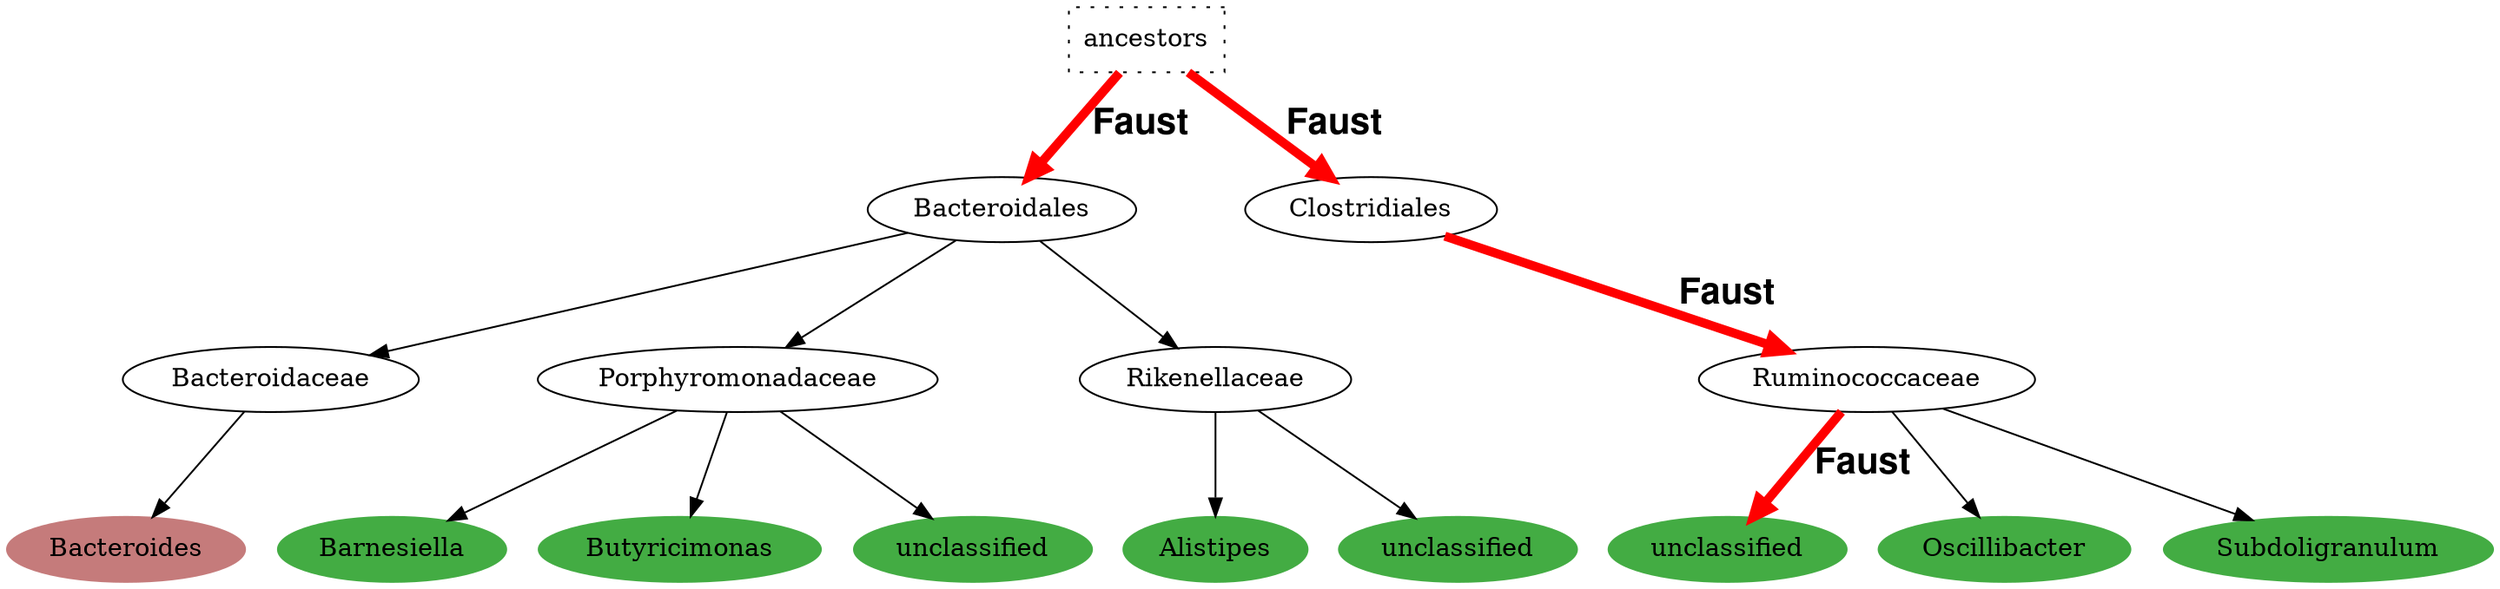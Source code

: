 digraph G {        
        //size ="10,10";
        // More nodes here, but keep it short
        ancestors [shape=box, style=dotted]; 
        // Mark the Faust correlation relation with red
        edge [color="red", penwidth=5, label="Faust", fontname="Helvetica bold", fontsize=20];
        ancestors -> Bacteroidales;
        // so is this [style=bold,label="100 times"];
        ancestors -> Clostridiales;
        Clostridiales -> Ruminococcaceae;
        Ruminococcaceae -> unclassified;
        edge [color=black, penwidth=1, label="", fontsize=14];

        // Mark the MTV pattern green
        Alistipes [color="#43AC43", style=filled]
        Bacteroides [color="#43AC43", style=filled]
        unclassified [color="#43AC43", style=filled]
        Barnesiella [color="#43AC43", style=filled]
        Alistipes [color="#43AC43", style=filled]
        Oscillibacter [color="#43AC43", style=filled]
        Butyricimonas [color="#43AC43", style=filled];
        Subdoligranulum [color="#43AC43", style=filled];
        PorphyromonadaceaeUnclassified [label="unclassified", color="#43AC43", style=filled];
        RikenellaceaeUnclassified [label="unclassified", color="#43AC43", style=filled];
        Ruminococcaceae -> Oscillibacter;
        Ruminococcaceae -> Subdoligranulum;
        Bacteroidales -> Bacteroidaceae;
        Bacteroidales -> Porphyromonadaceae
        Porphyromonadaceae -> Barnesiella; 
        Porphyromonadaceae -> Butyricimonas;
        Porphyromonadaceae -> PorphyromonadaceaeUnclassified;
        Bacteroidales -> Rikenellaceae;        
        Rikenellaceae -> RikenellaceaeUnclassified;
        Rikenellaceae -> Alistipes;
        Bacteroides [color="#C57B7B", style=filled];
        Bacteroidaceae -> Bacteroides;

        //make_string [label="make a\nstring"];
        node [shape=box,style=filled,color="blue"];
 }